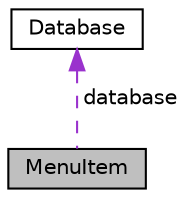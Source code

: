 digraph "MenuItem"
{
 // LATEX_PDF_SIZE
  edge [fontname="Helvetica",fontsize="10",labelfontname="Helvetica",labelfontsize="10"];
  node [fontname="Helvetica",fontsize="10",shape=record];
  Node1 [label="MenuItem",height=0.2,width=0.4,color="black", fillcolor="grey75", style="filled", fontcolor="black",tooltip=" "];
  Node2 -> Node1 [dir="back",color="darkorchid3",fontsize="10",style="dashed",label=" database" ,fontname="Helvetica"];
  Node2 [label="Database",height=0.2,width=0.4,color="black", fillcolor="white", style="filled",URL="$class_database.html",tooltip=" "];
}

